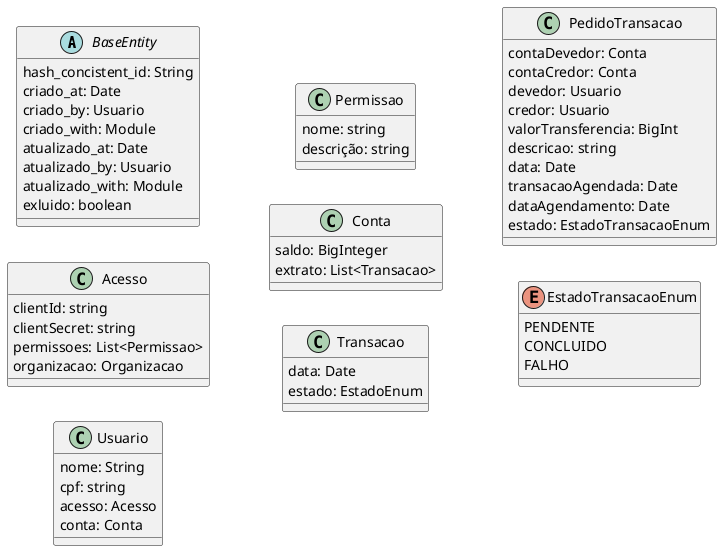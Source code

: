 @startuml

' top to bottom direction
left to right direction

' skinparam linetype ortho
skinparam arrowThickness 2
skinparam groupInheritance 2

abstract class BaseEntity{
    hash_concistent_id: String
    criado_at: Date
    criado_by: Usuario
    criado_with: Module
    atualizado_at: Date
    atualizado_by: Usuario
    atualizado_with: Module
    exluido: boolean

}

class Acesso {
    clientId: string
    clientSecret: string
    permissoes: List<Permissao>
    organizacao: Organizacao
}

class Usuario {
    nome: String
    cpf: string
    acesso: Acesso
    conta: Conta
}

class Permissao {
    nome: string
    descrição: string
}

class Conta {
    saldo: BigInteger
    extrato: List<Transacao>
}

class Transacao {
    data: Date
    estado: EstadoEnum
}

class PedidoTransacao{
    contaDevedor: Conta
    contaCredor: Conta
    devedor: Usuario
    credor: Usuario
    valorTransferencia: BigInt
    descricao: string
    data: Date
    transacaoAgendada: Date
    dataAgendamento: Date
    estado: EstadoTransacaoEnum
}
enum EstadoTransacaoEnum {
    PENDENTE
    CONCLUIDO
    FALHO
}

@enduml